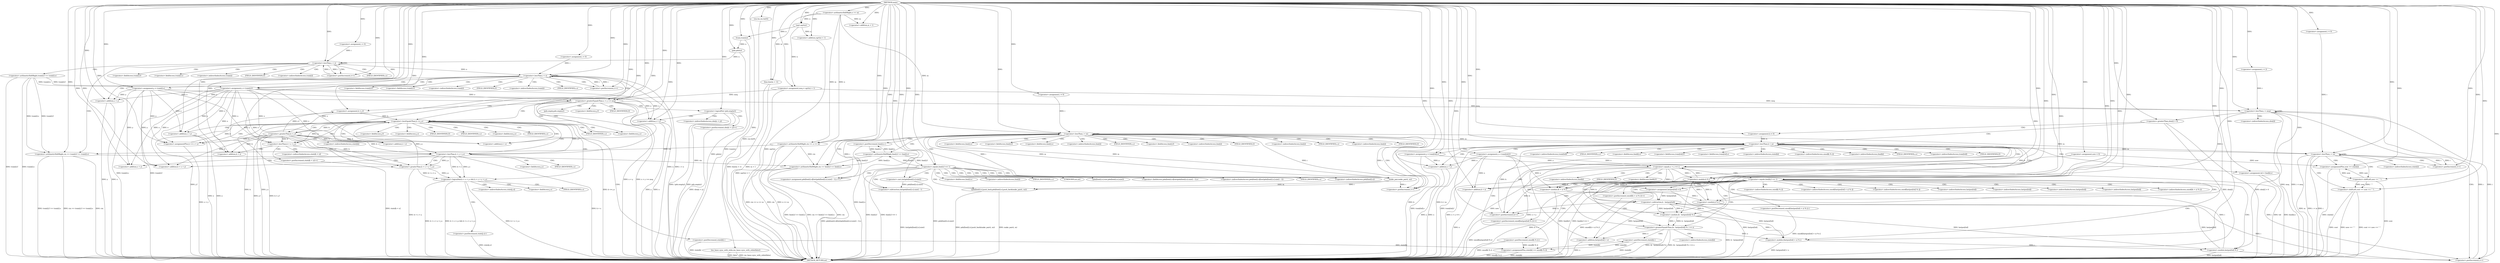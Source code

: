 digraph "main" {  
"1000113" [label = "(METHOD,main)" ]
"1000500" [label = "(METHOD_RETURN,int)" ]
"1000115" [label = "(ios_base::sync_with_stdio,ios_base::sync_with_stdio(false))" ]
"1000117" [label = "(cin.tie,cin.tie(0))" ]
"1000121" [label = "(<operator>.arithmeticShiftRight,cin >> n >> m)" ]
"1000127" [label = "(<operator>.assignment,msq = sqrt(n) + 1)" ]
"1000133" [label = "(train,train(n))" ]
"1000135" [label = "(pdo,pdo(n))" ]
"1000161" [label = "(line,line(m + 1))" ]
"1000476" [label = "(<operator>.assignment,now = 0)" ]
"1000139" [label = "(<operator>.assignment,i = 0)" ]
"1000142" [label = "(<operator>.lessThan,i < n)" ]
"1000145" [label = "(<operator>.postIncrement,i++)" ]
"1000167" [label = "(<operator>.assignment,i = 0)" ]
"1000170" [label = "(<operator>.lessThan,i < m)" ]
"1000173" [label = "(<operator>.postIncrement,i++)" ]
"1000231" [label = "(<operator>.assignment,i = 0)" ]
"1000234" [label = "(<operator>.lessThan,i < n)" ]
"1000237" [label = "(<operator>.postIncrement,i++)" ]
"1000345" [label = "(<operator>.assignment,i = 2)" ]
"1000348" [label = "(<operator>.lessThan,i < msq)" ]
"1000351" [label = "(<operator>.postIncrement,i++)" ]
"1000481" [label = "(<operator>.assignment,i = 0)" ]
"1000484" [label = "(<operator>.lessThan,i < m)" ]
"1000487" [label = "(<operator>.postIncrement,i++)" ]
"1000123" [label = "(<operator>.arithmeticShiftRight,n >> m)" ]
"1000129" [label = "(<operator>.addition,sqrt(n) + 1)" ]
"1000148" [label = "(<operator>.arithmeticShiftRight,cin >> train[i].f >> train[i].s)" ]
"1000162" [label = "(<operator>.addition,m + 1)" ]
"1000176" [label = "(<operator>.arithmeticShiftRight,cin >> line[i].f >> line[i].s)" ]
"1000189" [label = "(<operator>.postDecrement,line[i].s--)" ]
"1000241" [label = "(<operator>.assignment,x = train[i].f)" ]
"1000249" [label = "(<operator>.assignment,y = train[i].s)" ]
"1000490" [label = "(<operator>.assignmentPlus,now += state[i])" ]
"1000495" [label = "(<operator>.shiftLeft,cout << now << \" \")" ]
"1000130" [label = "(sqrt,sqrt(n))" ]
"1000196" [label = "(<operator>.equals,line[i].f == 1)" ]
"1000257" [label = "(<operator>.greaterEqualsThan,x + y >= msq)" ]
"1000355" [label = "(<operator>.greaterThan,slen[i] > 0)" ]
"1000150" [label = "(<operator>.arithmeticShiftRight,train[i].f >> train[i].s)" ]
"1000178" [label = "(<operator>.arithmeticShiftRight,line[i].f >> line[i].s)" ]
"1000204" [label = "(pdo[line[i].s].push_back,pdo[line[i].s].push_back(make_pair(i, m)))" ]
"1000497" [label = "(<operator>.shiftLeft,now << \" \")" ]
"1000210" [label = "(<operator>.assignment,pdo[line[i].s][(int)pdo[line[i].s].size() - 1].s = i)" ]
"1000258" [label = "(<operator>.addition,x + y)" ]
"1000333" [label = "(<operator>.logicalNot,!pdo.empty())" ]
"1000364" [label = "(<operator>.assignment,k = 0)" ]
"1000367" [label = "(<operator>.lessThan,k < m)" ]
"1000370" [label = "(<operator>.postIncrement,k++)" ]
"1000205" [label = "(make_pair,make_pair(i, m))" ]
"1000267" [label = "(<operator>.assignment,k = j.f)" ]
"1000272" [label = "(<operator>.lessEqualsThan,k <= j.s)" ]
"1000277" [label = "(<operator>.assignmentPlus,k += x + y)" ]
"1000336" [label = "(<operator>.postIncrement,slen[x + y]++)" ]
"1000374" [label = "(<operator>.assignment,tid = line[k].s)" ]
"1000382" [label = "(<operator>.assignment,x = train[tid].f)" ]
"1000390" [label = "(<operator>.assignment,y = train[tid].s)" ]
"1000397" [label = "(<operator>.assignmentPlus,state[k] += smod[k % i])" ]
"1000407" [label = "(<operator>.equals,x + y == i)" ]
"1000279" [label = "(<operator>.addition,x + y)" ]
"1000284" [label = "(<operator>.greaterThan,k > j.f)" ]
"1000289" [label = "(<operator>.postDecrement,state[k]--)" ]
"1000294" [label = "(<operator>.lessThan,k + x < j.s)" ]
"1000301" [label = "(<operator>.postIncrement,state[k + x]++)" ]
"1000308" [label = "(<operator>.logicalAnd,k + x < j.s && k + x + y > j.s)" ]
"1000325" [label = "(<operator>.postDecrement,state[j.s]--)" ]
"1000220" [label = "(<operator>.subtraction,(int)pdo[line[i].s].size() - 1)" ]
"1000339" [label = "(<operator>.addition,x + y)" ]
"1000403" [label = "(<operator>.modulo,k % i)" ]
"1000408" [label = "(<operator>.addition,x + y)" ]
"1000414" [label = "(<operator>.equals,line[k].f == 1)" ]
"1000221" [label = "(<operator>.cast,(int)pdo[line[i].s].size())" ]
"1000295" [label = "(<operator>.addition,k + x)" ]
"1000309" [label = "(<operator>.lessThan,k + x < j.s)" ]
"1000316" [label = "(<operator>.greaterThan,k + x + y > j.s)" ]
"1000422" [label = "(<operator>.assignment,lastpos[tid] = k)" ]
"1000427" [label = "(<operator>.postIncrement,smod[(k + x) % i]++)" ]
"1000435" [label = "(<operator>.postDecrement,smod[k % i]--)" ]
"1000304" [label = "(<operator>.addition,k + x)" ]
"1000310" [label = "(<operator>.addition,k + x)" ]
"1000317" [label = "(<operator>.addition,k + x + y)" ]
"1000457" [label = "(<operator>.postDecrement,smod[(lastpos[tid] + x) % i]--)" ]
"1000467" [label = "(<operator>.postIncrement,smod[lastpos[tid] % i]++)" ]
"1000319" [label = "(<operator>.addition,x + y)" ]
"1000444" [label = "(<operator>.greaterEqualsThan,(k - lastpos[tid]) % i >= x)" ]
"1000453" [label = "(<operator>.postDecrement,state[k]--)" ]
"1000430" [label = "(<operator>.modulo,(k + x) % i)" ]
"1000438" [label = "(<operator>.modulo,k % i)" ]
"1000431" [label = "(<operator>.addition,k + x)" ]
"1000445" [label = "(<operator>.modulo,(k - lastpos[tid]) % i)" ]
"1000460" [label = "(<operator>.modulo,(lastpos[tid] + x) % i)" ]
"1000470" [label = "(<operator>.modulo,lastpos[tid] % i)" ]
"1000446" [label = "(<operator>.subtraction,k - lastpos[tid])" ]
"1000461" [label = "(<operator>.addition,lastpos[tid] + x)" ]
"1000190" [label = "(<operator>.fieldAccess,line[i].s)" ]
"1000243" [label = "(<operator>.fieldAccess,train[i].f)" ]
"1000251" [label = "(<operator>.fieldAccess,train[i].s)" ]
"1000492" [label = "(<operator>.indirectIndexAccess,state[i])" ]
"1000151" [label = "(<operator>.fieldAccess,train[i].f)" ]
"1000156" [label = "(<operator>.fieldAccess,train[i].s)" ]
"1000179" [label = "(<operator>.fieldAccess,line[i].f)" ]
"1000184" [label = "(<operator>.fieldAccess,line[i].s)" ]
"1000191" [label = "(<operator>.indirectIndexAccess,line[i])" ]
"1000194" [label = "(FIELD_IDENTIFIER,s,s)" ]
"1000197" [label = "(<operator>.fieldAccess,line[i].f)" ]
"1000244" [label = "(<operator>.indirectIndexAccess,train[i])" ]
"1000247" [label = "(FIELD_IDENTIFIER,f,f)" ]
"1000252" [label = "(<operator>.indirectIndexAccess,train[i])" ]
"1000255" [label = "(FIELD_IDENTIFIER,s,s)" ]
"1000356" [label = "(<operator>.indirectIndexAccess,slen[i])" ]
"1000152" [label = "(<operator>.indirectIndexAccess,train[i])" ]
"1000155" [label = "(FIELD_IDENTIFIER,f,f)" ]
"1000157" [label = "(<operator>.indirectIndexAccess,train[i])" ]
"1000160" [label = "(FIELD_IDENTIFIER,s,s)" ]
"1000180" [label = "(<operator>.indirectIndexAccess,line[i])" ]
"1000183" [label = "(FIELD_IDENTIFIER,f,f)" ]
"1000185" [label = "(<operator>.indirectIndexAccess,line[i])" ]
"1000188" [label = "(FIELD_IDENTIFIER,s,s)" ]
"1000198" [label = "(<operator>.indirectIndexAccess,line[i])" ]
"1000201" [label = "(FIELD_IDENTIFIER,f,f)" ]
"1000211" [label = "(<operator>.fieldAccess,pdo[line[i].s][(int)pdo[line[i].s].size() - 1].s)" ]
"1000334" [label = "(pdo.empty,pdo.empty())" ]
"1000212" [label = "(<operator>.indirectIndexAccess,pdo[line[i].s][(int)pdo[line[i].s].size() - 1])" ]
"1000225" [label = "(FIELD_IDENTIFIER,s,s)" ]
"1000269" [label = "(<operator>.fieldAccess,j.f)" ]
"1000274" [label = "(<operator>.fieldAccess,j.s)" ]
"1000337" [label = "(<operator>.indirectIndexAccess,slen[x + y])" ]
"1000376" [label = "(<operator>.fieldAccess,line[k].s)" ]
"1000384" [label = "(<operator>.fieldAccess,train[tid].f)" ]
"1000392" [label = "(<operator>.fieldAccess,train[tid].s)" ]
"1000398" [label = "(<operator>.indirectIndexAccess,state[k])" ]
"1000401" [label = "(<operator>.indirectIndexAccess,smod[k % i])" ]
"1000213" [label = "(<operator>.indirectIndexAccess,pdo[line[i].s])" ]
"1000271" [label = "(FIELD_IDENTIFIER,f,f)" ]
"1000276" [label = "(FIELD_IDENTIFIER,s,s)" ]
"1000377" [label = "(<operator>.indirectIndexAccess,line[k])" ]
"1000380" [label = "(FIELD_IDENTIFIER,s,s)" ]
"1000385" [label = "(<operator>.indirectIndexAccess,train[tid])" ]
"1000388" [label = "(FIELD_IDENTIFIER,f,f)" ]
"1000393" [label = "(<operator>.indirectIndexAccess,train[tid])" ]
"1000396" [label = "(FIELD_IDENTIFIER,s,s)" ]
"1000215" [label = "(<operator>.fieldAccess,line[i].s)" ]
"1000286" [label = "(<operator>.fieldAccess,j.f)" ]
"1000290" [label = "(<operator>.indirectIndexAccess,state[k])" ]
"1000298" [label = "(<operator>.fieldAccess,j.s)" ]
"1000302" [label = "(<operator>.indirectIndexAccess,state[k + x])" ]
"1000326" [label = "(<operator>.indirectIndexAccess,state[j.s])" ]
"1000216" [label = "(<operator>.indirectIndexAccess,line[i])" ]
"1000219" [label = "(FIELD_IDENTIFIER,s,s)" ]
"1000222" [label = "(UNKNOWN,int,int)" ]
"1000223" [label = "(pdo[line[i].s].size,pdo[line[i].s].size())" ]
"1000288" [label = "(FIELD_IDENTIFIER,f,f)" ]
"1000300" [label = "(FIELD_IDENTIFIER,s,s)" ]
"1000313" [label = "(<operator>.fieldAccess,j.s)" ]
"1000322" [label = "(<operator>.fieldAccess,j.s)" ]
"1000328" [label = "(<operator>.fieldAccess,j.s)" ]
"1000415" [label = "(<operator>.fieldAccess,line[k].f)" ]
"1000315" [label = "(FIELD_IDENTIFIER,s,s)" ]
"1000324" [label = "(FIELD_IDENTIFIER,s,s)" ]
"1000330" [label = "(FIELD_IDENTIFIER,s,s)" ]
"1000416" [label = "(<operator>.indirectIndexAccess,line[k])" ]
"1000419" [label = "(FIELD_IDENTIFIER,f,f)" ]
"1000423" [label = "(<operator>.indirectIndexAccess,lastpos[tid])" ]
"1000428" [label = "(<operator>.indirectIndexAccess,smod[(k + x) % i])" ]
"1000436" [label = "(<operator>.indirectIndexAccess,smod[k % i])" ]
"1000458" [label = "(<operator>.indirectIndexAccess,smod[(lastpos[tid] + x) % i])" ]
"1000468" [label = "(<operator>.indirectIndexAccess,smod[lastpos[tid] % i])" ]
"1000454" [label = "(<operator>.indirectIndexAccess,state[k])" ]
"1000471" [label = "(<operator>.indirectIndexAccess,lastpos[tid])" ]
"1000448" [label = "(<operator>.indirectIndexAccess,lastpos[tid])" ]
"1000462" [label = "(<operator>.indirectIndexAccess,lastpos[tid])" ]
  "1000115" -> "1000500"  [ label = "DDG: ios_base::sync_with_stdio(false)"] 
  "1000117" -> "1000500"  [ label = "DDG: cin.tie(0)"] 
  "1000121" -> "1000500"  [ label = "DDG: cin"] 
  "1000121" -> "1000500"  [ label = "DDG: n >> m"] 
  "1000121" -> "1000500"  [ label = "DDG: cin >> n >> m"] 
  "1000129" -> "1000500"  [ label = "DDG: sqrt(n)"] 
  "1000127" -> "1000500"  [ label = "DDG: sqrt(n) + 1"] 
  "1000133" -> "1000500"  [ label = "DDG: train(n)"] 
  "1000135" -> "1000500"  [ label = "DDG: pdo(n)"] 
  "1000161" -> "1000500"  [ label = "DDG: m + 1"] 
  "1000161" -> "1000500"  [ label = "DDG: line(m + 1)"] 
  "1000234" -> "1000500"  [ label = "DDG: n"] 
  "1000234" -> "1000500"  [ label = "DDG: i < n"] 
  "1000348" -> "1000500"  [ label = "DDG: msq"] 
  "1000348" -> "1000500"  [ label = "DDG: i < msq"] 
  "1000476" -> "1000500"  [ label = "DDG: now"] 
  "1000484" -> "1000500"  [ label = "DDG: i"] 
  "1000484" -> "1000500"  [ label = "DDG: m"] 
  "1000484" -> "1000500"  [ label = "DDG: i < m"] 
  "1000490" -> "1000500"  [ label = "DDG: state[i]"] 
  "1000497" -> "1000500"  [ label = "DDG: now"] 
  "1000495" -> "1000500"  [ label = "DDG: now << \" \""] 
  "1000495" -> "1000500"  [ label = "DDG: cout << now << \" \""] 
  "1000355" -> "1000500"  [ label = "DDG: slen[i]"] 
  "1000355" -> "1000500"  [ label = "DDG: slen[i] > 0"] 
  "1000367" -> "1000500"  [ label = "DDG: k"] 
  "1000367" -> "1000500"  [ label = "DDG: k < m"] 
  "1000374" -> "1000500"  [ label = "DDG: tid"] 
  "1000374" -> "1000500"  [ label = "DDG: line[k].s"] 
  "1000382" -> "1000500"  [ label = "DDG: train[tid].f"] 
  "1000390" -> "1000500"  [ label = "DDG: train[tid].s"] 
  "1000397" -> "1000500"  [ label = "DDG: state[k]"] 
  "1000397" -> "1000500"  [ label = "DDG: smod[k % i]"] 
  "1000408" -> "1000500"  [ label = "DDG: x"] 
  "1000408" -> "1000500"  [ label = "DDG: y"] 
  "1000407" -> "1000500"  [ label = "DDG: x + y"] 
  "1000407" -> "1000500"  [ label = "DDG: x + y == i"] 
  "1000414" -> "1000500"  [ label = "DDG: line[k].f"] 
  "1000414" -> "1000500"  [ label = "DDG: line[k].f == 1"] 
  "1000445" -> "1000500"  [ label = "DDG: k - lastpos[tid]"] 
  "1000444" -> "1000500"  [ label = "DDG: (k - lastpos[tid]) % i"] 
  "1000444" -> "1000500"  [ label = "DDG: (k - lastpos[tid]) % i >= x"] 
  "1000453" -> "1000500"  [ label = "DDG: state[k]"] 
  "1000461" -> "1000500"  [ label = "DDG: x"] 
  "1000460" -> "1000500"  [ label = "DDG: lastpos[tid] + x"] 
  "1000457" -> "1000500"  [ label = "DDG: smod[(lastpos[tid] + x) % i]"] 
  "1000470" -> "1000500"  [ label = "DDG: lastpos[tid]"] 
  "1000467" -> "1000500"  [ label = "DDG: smod[lastpos[tid] % i]"] 
  "1000422" -> "1000500"  [ label = "DDG: lastpos[tid]"] 
  "1000431" -> "1000500"  [ label = "DDG: x"] 
  "1000430" -> "1000500"  [ label = "DDG: k + x"] 
  "1000427" -> "1000500"  [ label = "DDG: smod[(k + x) % i]"] 
  "1000435" -> "1000500"  [ label = "DDG: smod[k % i]"] 
  "1000241" -> "1000500"  [ label = "DDG: train[i].f"] 
  "1000249" -> "1000500"  [ label = "DDG: train[i].s"] 
  "1000258" -> "1000500"  [ label = "DDG: x"] 
  "1000258" -> "1000500"  [ label = "DDG: y"] 
  "1000257" -> "1000500"  [ label = "DDG: x + y"] 
  "1000257" -> "1000500"  [ label = "DDG: x + y >= msq"] 
  "1000333" -> "1000500"  [ label = "DDG: pdo.empty()"] 
  "1000333" -> "1000500"  [ label = "DDG: !pdo.empty()"] 
  "1000339" -> "1000500"  [ label = "DDG: x"] 
  "1000339" -> "1000500"  [ label = "DDG: y"] 
  "1000336" -> "1000500"  [ label = "DDG: slen[x + y]"] 
  "1000267" -> "1000500"  [ label = "DDG: j.f"] 
  "1000272" -> "1000500"  [ label = "DDG: k"] 
  "1000272" -> "1000500"  [ label = "DDG: j.s"] 
  "1000272" -> "1000500"  [ label = "DDG: k <= j.s"] 
  "1000284" -> "1000500"  [ label = "DDG: j.f"] 
  "1000284" -> "1000500"  [ label = "DDG: k > j.f"] 
  "1000289" -> "1000500"  [ label = "DDG: state[k]"] 
  "1000301" -> "1000500"  [ label = "DDG: state[k + x]"] 
  "1000309" -> "1000500"  [ label = "DDG: k + x"] 
  "1000308" -> "1000500"  [ label = "DDG: k + x < j.s"] 
  "1000316" -> "1000500"  [ label = "DDG: k + x + y"] 
  "1000308" -> "1000500"  [ label = "DDG: k + x + y > j.s"] 
  "1000308" -> "1000500"  [ label = "DDG: k + x < j.s && k + x + y > j.s"] 
  "1000325" -> "1000500"  [ label = "DDG: state[j.s]"] 
  "1000279" -> "1000500"  [ label = "DDG: x"] 
  "1000279" -> "1000500"  [ label = "DDG: y"] 
  "1000277" -> "1000500"  [ label = "DDG: x + y"] 
  "1000176" -> "1000500"  [ label = "DDG: cin"] 
  "1000176" -> "1000500"  [ label = "DDG: line[i].f >> line[i].s"] 
  "1000176" -> "1000500"  [ label = "DDG: cin >> line[i].f >> line[i].s"] 
  "1000189" -> "1000500"  [ label = "DDG: line[i].s"] 
  "1000196" -> "1000500"  [ label = "DDG: line[i].f"] 
  "1000196" -> "1000500"  [ label = "DDG: line[i].f == 1"] 
  "1000221" -> "1000500"  [ label = "DDG: pdo[line[i].s].size()"] 
  "1000220" -> "1000500"  [ label = "DDG: (int)pdo[line[i].s].size()"] 
  "1000210" -> "1000500"  [ label = "DDG: pdo[line[i].s][(int)pdo[line[i].s].size() - 1].s"] 
  "1000204" -> "1000500"  [ label = "DDG: make_pair(i, m)"] 
  "1000204" -> "1000500"  [ label = "DDG: pdo[line[i].s].push_back(make_pair(i, m))"] 
  "1000148" -> "1000500"  [ label = "DDG: cin"] 
  "1000150" -> "1000500"  [ label = "DDG: train[i].f"] 
  "1000150" -> "1000500"  [ label = "DDG: train[i].s"] 
  "1000148" -> "1000500"  [ label = "DDG: train[i].f >> train[i].s"] 
  "1000148" -> "1000500"  [ label = "DDG: cin >> train[i].f >> train[i].s"] 
  "1000115" -> "1000500"  [ label = "DDG: false"] 
  "1000495" -> "1000500"  [ label = "DDG: cout"] 
  "1000113" -> "1000127"  [ label = "DDG: "] 
  "1000130" -> "1000127"  [ label = "DDG: n"] 
  "1000113" -> "1000476"  [ label = "DDG: "] 
  "1000113" -> "1000115"  [ label = "DDG: "] 
  "1000113" -> "1000117"  [ label = "DDG: "] 
  "1000113" -> "1000121"  [ label = "DDG: "] 
  "1000123" -> "1000121"  [ label = "DDG: n"] 
  "1000123" -> "1000121"  [ label = "DDG: m"] 
  "1000130" -> "1000133"  [ label = "DDG: n"] 
  "1000113" -> "1000133"  [ label = "DDG: "] 
  "1000133" -> "1000135"  [ label = "DDG: n"] 
  "1000113" -> "1000135"  [ label = "DDG: "] 
  "1000113" -> "1000139"  [ label = "DDG: "] 
  "1000123" -> "1000161"  [ label = "DDG: m"] 
  "1000113" -> "1000161"  [ label = "DDG: "] 
  "1000113" -> "1000167"  [ label = "DDG: "] 
  "1000113" -> "1000231"  [ label = "DDG: "] 
  "1000113" -> "1000345"  [ label = "DDG: "] 
  "1000113" -> "1000481"  [ label = "DDG: "] 
  "1000113" -> "1000123"  [ label = "DDG: "] 
  "1000130" -> "1000129"  [ label = "DDG: n"] 
  "1000113" -> "1000129"  [ label = "DDG: "] 
  "1000139" -> "1000142"  [ label = "DDG: i"] 
  "1000145" -> "1000142"  [ label = "DDG: i"] 
  "1000113" -> "1000142"  [ label = "DDG: "] 
  "1000135" -> "1000142"  [ label = "DDG: n"] 
  "1000142" -> "1000145"  [ label = "DDG: i"] 
  "1000113" -> "1000145"  [ label = "DDG: "] 
  "1000123" -> "1000162"  [ label = "DDG: m"] 
  "1000113" -> "1000162"  [ label = "DDG: "] 
  "1000167" -> "1000170"  [ label = "DDG: i"] 
  "1000173" -> "1000170"  [ label = "DDG: i"] 
  "1000113" -> "1000170"  [ label = "DDG: "] 
  "1000205" -> "1000170"  [ label = "DDG: m"] 
  "1000123" -> "1000170"  [ label = "DDG: m"] 
  "1000205" -> "1000173"  [ label = "DDG: i"] 
  "1000113" -> "1000173"  [ label = "DDG: "] 
  "1000170" -> "1000173"  [ label = "DDG: i"] 
  "1000231" -> "1000234"  [ label = "DDG: i"] 
  "1000237" -> "1000234"  [ label = "DDG: i"] 
  "1000113" -> "1000234"  [ label = "DDG: "] 
  "1000142" -> "1000234"  [ label = "DDG: n"] 
  "1000234" -> "1000237"  [ label = "DDG: i"] 
  "1000113" -> "1000237"  [ label = "DDG: "] 
  "1000150" -> "1000241"  [ label = "DDG: train[i].f"] 
  "1000150" -> "1000249"  [ label = "DDG: train[i].s"] 
  "1000345" -> "1000348"  [ label = "DDG: i"] 
  "1000351" -> "1000348"  [ label = "DDG: i"] 
  "1000113" -> "1000348"  [ label = "DDG: "] 
  "1000127" -> "1000348"  [ label = "DDG: msq"] 
  "1000257" -> "1000348"  [ label = "DDG: msq"] 
  "1000348" -> "1000351"  [ label = "DDG: i"] 
  "1000407" -> "1000351"  [ label = "DDG: i"] 
  "1000470" -> "1000351"  [ label = "DDG: i"] 
  "1000438" -> "1000351"  [ label = "DDG: i"] 
  "1000113" -> "1000351"  [ label = "DDG: "] 
  "1000481" -> "1000484"  [ label = "DDG: i"] 
  "1000487" -> "1000484"  [ label = "DDG: i"] 
  "1000113" -> "1000484"  [ label = "DDG: "] 
  "1000170" -> "1000484"  [ label = "DDG: m"] 
  "1000367" -> "1000484"  [ label = "DDG: m"] 
  "1000484" -> "1000487"  [ label = "DDG: i"] 
  "1000113" -> "1000487"  [ label = "DDG: "] 
  "1000123" -> "1000130"  [ label = "DDG: n"] 
  "1000113" -> "1000130"  [ label = "DDG: "] 
  "1000121" -> "1000148"  [ label = "DDG: cin"] 
  "1000113" -> "1000148"  [ label = "DDG: "] 
  "1000150" -> "1000148"  [ label = "DDG: train[i].s"] 
  "1000150" -> "1000148"  [ label = "DDG: train[i].f"] 
  "1000121" -> "1000176"  [ label = "DDG: cin"] 
  "1000148" -> "1000176"  [ label = "DDG: cin"] 
  "1000113" -> "1000176"  [ label = "DDG: "] 
  "1000178" -> "1000176"  [ label = "DDG: line[i].f"] 
  "1000178" -> "1000176"  [ label = "DDG: line[i].s"] 
  "1000178" -> "1000189"  [ label = "DDG: line[i].s"] 
  "1000113" -> "1000241"  [ label = "DDG: "] 
  "1000113" -> "1000249"  [ label = "DDG: "] 
  "1000476" -> "1000490"  [ label = "DDG: now"] 
  "1000497" -> "1000490"  [ label = "DDG: now"] 
  "1000113" -> "1000490"  [ label = "DDG: "] 
  "1000113" -> "1000495"  [ label = "DDG: "] 
  "1000497" -> "1000495"  [ label = "DDG: now"] 
  "1000497" -> "1000495"  [ label = "DDG: \" \""] 
  "1000196" -> "1000178"  [ label = "DDG: line[i].f"] 
  "1000189" -> "1000178"  [ label = "DDG: line[i].s"] 
  "1000178" -> "1000196"  [ label = "DDG: line[i].f"] 
  "1000113" -> "1000196"  [ label = "DDG: "] 
  "1000249" -> "1000257"  [ label = "DDG: y"] 
  "1000113" -> "1000257"  [ label = "DDG: "] 
  "1000241" -> "1000257"  [ label = "DDG: x"] 
  "1000127" -> "1000257"  [ label = "DDG: msq"] 
  "1000113" -> "1000355"  [ label = "DDG: "] 
  "1000490" -> "1000497"  [ label = "DDG: now"] 
  "1000113" -> "1000497"  [ label = "DDG: "] 
  "1000205" -> "1000204"  [ label = "DDG: m"] 
  "1000205" -> "1000204"  [ label = "DDG: i"] 
  "1000170" -> "1000210"  [ label = "DDG: i"] 
  "1000113" -> "1000210"  [ label = "DDG: "] 
  "1000241" -> "1000258"  [ label = "DDG: x"] 
  "1000113" -> "1000258"  [ label = "DDG: "] 
  "1000249" -> "1000258"  [ label = "DDG: y"] 
  "1000113" -> "1000364"  [ label = "DDG: "] 
  "1000170" -> "1000205"  [ label = "DDG: i"] 
  "1000113" -> "1000205"  [ label = "DDG: "] 
  "1000170" -> "1000205"  [ label = "DDG: m"] 
  "1000284" -> "1000267"  [ label = "DDG: j.f"] 
  "1000113" -> "1000277"  [ label = "DDG: "] 
  "1000249" -> "1000277"  [ label = "DDG: y"] 
  "1000241" -> "1000277"  [ label = "DDG: x"] 
  "1000113" -> "1000333"  [ label = "DDG: "] 
  "1000364" -> "1000367"  [ label = "DDG: k"] 
  "1000370" -> "1000367"  [ label = "DDG: k"] 
  "1000113" -> "1000367"  [ label = "DDG: "] 
  "1000170" -> "1000367"  [ label = "DDG: m"] 
  "1000403" -> "1000370"  [ label = "DDG: k"] 
  "1000446" -> "1000370"  [ label = "DDG: k"] 
  "1000438" -> "1000370"  [ label = "DDG: k"] 
  "1000113" -> "1000370"  [ label = "DDG: "] 
  "1000435" -> "1000397"  [ label = "DDG: smod[k % i]"] 
  "1000113" -> "1000267"  [ label = "DDG: "] 
  "1000267" -> "1000272"  [ label = "DDG: k"] 
  "1000277" -> "1000272"  [ label = "DDG: k"] 
  "1000113" -> "1000272"  [ label = "DDG: "] 
  "1000309" -> "1000272"  [ label = "DDG: j.s"] 
  "1000316" -> "1000272"  [ label = "DDG: j.s"] 
  "1000284" -> "1000277"  [ label = "DDG: k"] 
  "1000113" -> "1000374"  [ label = "DDG: "] 
  "1000113" -> "1000382"  [ label = "DDG: "] 
  "1000113" -> "1000390"  [ label = "DDG: "] 
  "1000453" -> "1000397"  [ label = "DDG: state[k]"] 
  "1000289" -> "1000397"  [ label = "DDG: state[k]"] 
  "1000113" -> "1000279"  [ label = "DDG: "] 
  "1000241" -> "1000279"  [ label = "DDG: x"] 
  "1000249" -> "1000279"  [ label = "DDG: y"] 
  "1000390" -> "1000407"  [ label = "DDG: y"] 
  "1000113" -> "1000407"  [ label = "DDG: "] 
  "1000382" -> "1000407"  [ label = "DDG: x"] 
  "1000403" -> "1000407"  [ label = "DDG: i"] 
  "1000221" -> "1000220"  [ label = "DDG: pdo[line[i].s].size()"] 
  "1000113" -> "1000220"  [ label = "DDG: "] 
  "1000272" -> "1000284"  [ label = "DDG: k"] 
  "1000113" -> "1000284"  [ label = "DDG: "] 
  "1000113" -> "1000294"  [ label = "DDG: "] 
  "1000241" -> "1000294"  [ label = "DDG: x"] 
  "1000284" -> "1000294"  [ label = "DDG: k"] 
  "1000272" -> "1000294"  [ label = "DDG: j.s"] 
  "1000309" -> "1000308"  [ label = "DDG: k + x"] 
  "1000309" -> "1000308"  [ label = "DDG: j.s"] 
  "1000316" -> "1000308"  [ label = "DDG: k + x + y"] 
  "1000316" -> "1000308"  [ label = "DDG: j.s"] 
  "1000113" -> "1000339"  [ label = "DDG: "] 
  "1000241" -> "1000339"  [ label = "DDG: x"] 
  "1000249" -> "1000339"  [ label = "DDG: y"] 
  "1000367" -> "1000403"  [ label = "DDG: k"] 
  "1000113" -> "1000403"  [ label = "DDG: "] 
  "1000348" -> "1000403"  [ label = "DDG: i"] 
  "1000407" -> "1000403"  [ label = "DDG: i"] 
  "1000470" -> "1000403"  [ label = "DDG: i"] 
  "1000438" -> "1000403"  [ label = "DDG: i"] 
  "1000382" -> "1000408"  [ label = "DDG: x"] 
  "1000113" -> "1000408"  [ label = "DDG: "] 
  "1000390" -> "1000408"  [ label = "DDG: y"] 
  "1000113" -> "1000221"  [ label = "DDG: "] 
  "1000284" -> "1000295"  [ label = "DDG: k"] 
  "1000113" -> "1000295"  [ label = "DDG: "] 
  "1000241" -> "1000295"  [ label = "DDG: x"] 
  "1000113" -> "1000309"  [ label = "DDG: "] 
  "1000241" -> "1000309"  [ label = "DDG: x"] 
  "1000284" -> "1000309"  [ label = "DDG: k"] 
  "1000294" -> "1000309"  [ label = "DDG: j.s"] 
  "1000113" -> "1000316"  [ label = "DDG: "] 
  "1000284" -> "1000316"  [ label = "DDG: k"] 
  "1000241" -> "1000316"  [ label = "DDG: x"] 
  "1000249" -> "1000316"  [ label = "DDG: y"] 
  "1000309" -> "1000316"  [ label = "DDG: j.s"] 
  "1000113" -> "1000414"  [ label = "DDG: "] 
  "1000403" -> "1000422"  [ label = "DDG: k"] 
  "1000113" -> "1000422"  [ label = "DDG: "] 
  "1000113" -> "1000304"  [ label = "DDG: "] 
  "1000284" -> "1000304"  [ label = "DDG: k"] 
  "1000241" -> "1000304"  [ label = "DDG: x"] 
  "1000113" -> "1000310"  [ label = "DDG: "] 
  "1000284" -> "1000310"  [ label = "DDG: k"] 
  "1000241" -> "1000310"  [ label = "DDG: x"] 
  "1000113" -> "1000317"  [ label = "DDG: "] 
  "1000284" -> "1000317"  [ label = "DDG: k"] 
  "1000241" -> "1000317"  [ label = "DDG: x"] 
  "1000249" -> "1000317"  [ label = "DDG: y"] 
  "1000113" -> "1000319"  [ label = "DDG: "] 
  "1000241" -> "1000319"  [ label = "DDG: x"] 
  "1000249" -> "1000319"  [ label = "DDG: y"] 
  "1000113" -> "1000430"  [ label = "DDG: "] 
  "1000403" -> "1000430"  [ label = "DDG: k"] 
  "1000382" -> "1000430"  [ label = "DDG: x"] 
  "1000407" -> "1000430"  [ label = "DDG: i"] 
  "1000113" -> "1000438"  [ label = "DDG: "] 
  "1000403" -> "1000438"  [ label = "DDG: k"] 
  "1000430" -> "1000438"  [ label = "DDG: i"] 
  "1000445" -> "1000444"  [ label = "DDG: i"] 
  "1000445" -> "1000444"  [ label = "DDG: k - lastpos[tid]"] 
  "1000113" -> "1000444"  [ label = "DDG: "] 
  "1000382" -> "1000444"  [ label = "DDG: x"] 
  "1000397" -> "1000453"  [ label = "DDG: state[k]"] 
  "1000113" -> "1000431"  [ label = "DDG: "] 
  "1000403" -> "1000431"  [ label = "DDG: k"] 
  "1000382" -> "1000431"  [ label = "DDG: x"] 
  "1000446" -> "1000445"  [ label = "DDG: k"] 
  "1000446" -> "1000445"  [ label = "DDG: lastpos[tid]"] 
  "1000407" -> "1000445"  [ label = "DDG: i"] 
  "1000113" -> "1000445"  [ label = "DDG: "] 
  "1000446" -> "1000460"  [ label = "DDG: lastpos[tid]"] 
  "1000444" -> "1000460"  [ label = "DDG: x"] 
  "1000113" -> "1000460"  [ label = "DDG: "] 
  "1000445" -> "1000460"  [ label = "DDG: i"] 
  "1000446" -> "1000470"  [ label = "DDG: lastpos[tid]"] 
  "1000460" -> "1000470"  [ label = "DDG: i"] 
  "1000113" -> "1000470"  [ label = "DDG: "] 
  "1000403" -> "1000446"  [ label = "DDG: k"] 
  "1000113" -> "1000446"  [ label = "DDG: "] 
  "1000470" -> "1000446"  [ label = "DDG: lastpos[tid]"] 
  "1000422" -> "1000446"  [ label = "DDG: lastpos[tid]"] 
  "1000446" -> "1000461"  [ label = "DDG: lastpos[tid]"] 
  "1000444" -> "1000461"  [ label = "DDG: x"] 
  "1000113" -> "1000461"  [ label = "DDG: "] 
  "1000142" -> "1000142"  [ label = "CDG: "] 
  "1000142" -> "1000156"  [ label = "CDG: "] 
  "1000142" -> "1000148"  [ label = "CDG: "] 
  "1000142" -> "1000160"  [ label = "CDG: "] 
  "1000142" -> "1000152"  [ label = "CDG: "] 
  "1000142" -> "1000150"  [ label = "CDG: "] 
  "1000142" -> "1000157"  [ label = "CDG: "] 
  "1000142" -> "1000151"  [ label = "CDG: "] 
  "1000142" -> "1000145"  [ label = "CDG: "] 
  "1000142" -> "1000155"  [ label = "CDG: "] 
  "1000170" -> "1000180"  [ label = "CDG: "] 
  "1000170" -> "1000188"  [ label = "CDG: "] 
  "1000170" -> "1000190"  [ label = "CDG: "] 
  "1000170" -> "1000201"  [ label = "CDG: "] 
  "1000170" -> "1000194"  [ label = "CDG: "] 
  "1000170" -> "1000176"  [ label = "CDG: "] 
  "1000170" -> "1000189"  [ label = "CDG: "] 
  "1000170" -> "1000173"  [ label = "CDG: "] 
  "1000170" -> "1000184"  [ label = "CDG: "] 
  "1000170" -> "1000191"  [ label = "CDG: "] 
  "1000170" -> "1000197"  [ label = "CDG: "] 
  "1000170" -> "1000183"  [ label = "CDG: "] 
  "1000170" -> "1000179"  [ label = "CDG: "] 
  "1000170" -> "1000198"  [ label = "CDG: "] 
  "1000170" -> "1000185"  [ label = "CDG: "] 
  "1000170" -> "1000196"  [ label = "CDG: "] 
  "1000170" -> "1000178"  [ label = "CDG: "] 
  "1000170" -> "1000170"  [ label = "CDG: "] 
  "1000234" -> "1000258"  [ label = "CDG: "] 
  "1000234" -> "1000244"  [ label = "CDG: "] 
  "1000234" -> "1000247"  [ label = "CDG: "] 
  "1000234" -> "1000234"  [ label = "CDG: "] 
  "1000234" -> "1000249"  [ label = "CDG: "] 
  "1000234" -> "1000257"  [ label = "CDG: "] 
  "1000234" -> "1000241"  [ label = "CDG: "] 
  "1000234" -> "1000255"  [ label = "CDG: "] 
  "1000234" -> "1000243"  [ label = "CDG: "] 
  "1000234" -> "1000251"  [ label = "CDG: "] 
  "1000234" -> "1000252"  [ label = "CDG: "] 
  "1000234" -> "1000237"  [ label = "CDG: "] 
  "1000348" -> "1000355"  [ label = "CDG: "] 
  "1000348" -> "1000348"  [ label = "CDG: "] 
  "1000348" -> "1000356"  [ label = "CDG: "] 
  "1000348" -> "1000351"  [ label = "CDG: "] 
  "1000484" -> "1000490"  [ label = "CDG: "] 
  "1000484" -> "1000495"  [ label = "CDG: "] 
  "1000484" -> "1000497"  [ label = "CDG: "] 
  "1000484" -> "1000487"  [ label = "CDG: "] 
  "1000484" -> "1000492"  [ label = "CDG: "] 
  "1000484" -> "1000484"  [ label = "CDG: "] 
  "1000196" -> "1000216"  [ label = "CDG: "] 
  "1000196" -> "1000210"  [ label = "CDG: "] 
  "1000196" -> "1000222"  [ label = "CDG: "] 
  "1000196" -> "1000220"  [ label = "CDG: "] 
  "1000196" -> "1000212"  [ label = "CDG: "] 
  "1000196" -> "1000225"  [ label = "CDG: "] 
  "1000196" -> "1000205"  [ label = "CDG: "] 
  "1000196" -> "1000211"  [ label = "CDG: "] 
  "1000196" -> "1000221"  [ label = "CDG: "] 
  "1000196" -> "1000204"  [ label = "CDG: "] 
  "1000196" -> "1000219"  [ label = "CDG: "] 
  "1000196" -> "1000213"  [ label = "CDG: "] 
  "1000196" -> "1000215"  [ label = "CDG: "] 
  "1000196" -> "1000223"  [ label = "CDG: "] 
  "1000257" -> "1000276"  [ label = "CDG: "] 
  "1000257" -> "1000274"  [ label = "CDG: "] 
  "1000257" -> "1000269"  [ label = "CDG: "] 
  "1000257" -> "1000334"  [ label = "CDG: "] 
  "1000257" -> "1000272"  [ label = "CDG: "] 
  "1000257" -> "1000271"  [ label = "CDG: "] 
  "1000257" -> "1000267"  [ label = "CDG: "] 
  "1000257" -> "1000333"  [ label = "CDG: "] 
  "1000355" -> "1000364"  [ label = "CDG: "] 
  "1000355" -> "1000367"  [ label = "CDG: "] 
  "1000333" -> "1000336"  [ label = "CDG: "] 
  "1000333" -> "1000337"  [ label = "CDG: "] 
  "1000333" -> "1000339"  [ label = "CDG: "] 
  "1000367" -> "1000396"  [ label = "CDG: "] 
  "1000367" -> "1000370"  [ label = "CDG: "] 
  "1000367" -> "1000398"  [ label = "CDG: "] 
  "1000367" -> "1000382"  [ label = "CDG: "] 
  "1000367" -> "1000376"  [ label = "CDG: "] 
  "1000367" -> "1000408"  [ label = "CDG: "] 
  "1000367" -> "1000367"  [ label = "CDG: "] 
  "1000367" -> "1000377"  [ label = "CDG: "] 
  "1000367" -> "1000393"  [ label = "CDG: "] 
  "1000367" -> "1000392"  [ label = "CDG: "] 
  "1000367" -> "1000385"  [ label = "CDG: "] 
  "1000367" -> "1000388"  [ label = "CDG: "] 
  "1000367" -> "1000407"  [ label = "CDG: "] 
  "1000367" -> "1000380"  [ label = "CDG: "] 
  "1000367" -> "1000397"  [ label = "CDG: "] 
  "1000367" -> "1000401"  [ label = "CDG: "] 
  "1000367" -> "1000384"  [ label = "CDG: "] 
  "1000367" -> "1000403"  [ label = "CDG: "] 
  "1000367" -> "1000390"  [ label = "CDG: "] 
  "1000367" -> "1000374"  [ label = "CDG: "] 
  "1000272" -> "1000294"  [ label = "CDG: "] 
  "1000272" -> "1000315"  [ label = "CDG: "] 
  "1000272" -> "1000276"  [ label = "CDG: "] 
  "1000272" -> "1000310"  [ label = "CDG: "] 
  "1000272" -> "1000298"  [ label = "CDG: "] 
  "1000272" -> "1000274"  [ label = "CDG: "] 
  "1000272" -> "1000308"  [ label = "CDG: "] 
  "1000272" -> "1000300"  [ label = "CDG: "] 
  "1000272" -> "1000288"  [ label = "CDG: "] 
  "1000272" -> "1000286"  [ label = "CDG: "] 
  "1000272" -> "1000309"  [ label = "CDG: "] 
  "1000272" -> "1000272"  [ label = "CDG: "] 
  "1000272" -> "1000277"  [ label = "CDG: "] 
  "1000272" -> "1000313"  [ label = "CDG: "] 
  "1000272" -> "1000284"  [ label = "CDG: "] 
  "1000272" -> "1000295"  [ label = "CDG: "] 
  "1000272" -> "1000279"  [ label = "CDG: "] 
  "1000407" -> "1000414"  [ label = "CDG: "] 
  "1000407" -> "1000419"  [ label = "CDG: "] 
  "1000407" -> "1000415"  [ label = "CDG: "] 
  "1000407" -> "1000416"  [ label = "CDG: "] 
  "1000284" -> "1000289"  [ label = "CDG: "] 
  "1000284" -> "1000290"  [ label = "CDG: "] 
  "1000294" -> "1000302"  [ label = "CDG: "] 
  "1000294" -> "1000304"  [ label = "CDG: "] 
  "1000294" -> "1000301"  [ label = "CDG: "] 
  "1000308" -> "1000326"  [ label = "CDG: "] 
  "1000308" -> "1000330"  [ label = "CDG: "] 
  "1000308" -> "1000325"  [ label = "CDG: "] 
  "1000308" -> "1000328"  [ label = "CDG: "] 
  "1000309" -> "1000316"  [ label = "CDG: "] 
  "1000309" -> "1000324"  [ label = "CDG: "] 
  "1000309" -> "1000319"  [ label = "CDG: "] 
  "1000309" -> "1000317"  [ label = "CDG: "] 
  "1000309" -> "1000322"  [ label = "CDG: "] 
  "1000414" -> "1000462"  [ label = "CDG: "] 
  "1000414" -> "1000448"  [ label = "CDG: "] 
  "1000414" -> "1000430"  [ label = "CDG: "] 
  "1000414" -> "1000457"  [ label = "CDG: "] 
  "1000414" -> "1000446"  [ label = "CDG: "] 
  "1000414" -> "1000435"  [ label = "CDG: "] 
  "1000414" -> "1000470"  [ label = "CDG: "] 
  "1000414" -> "1000423"  [ label = "CDG: "] 
  "1000414" -> "1000428"  [ label = "CDG: "] 
  "1000414" -> "1000461"  [ label = "CDG: "] 
  "1000414" -> "1000436"  [ label = "CDG: "] 
  "1000414" -> "1000444"  [ label = "CDG: "] 
  "1000414" -> "1000438"  [ label = "CDG: "] 
  "1000414" -> "1000445"  [ label = "CDG: "] 
  "1000414" -> "1000422"  [ label = "CDG: "] 
  "1000414" -> "1000460"  [ label = "CDG: "] 
  "1000414" -> "1000468"  [ label = "CDG: "] 
  "1000414" -> "1000431"  [ label = "CDG: "] 
  "1000414" -> "1000467"  [ label = "CDG: "] 
  "1000414" -> "1000458"  [ label = "CDG: "] 
  "1000414" -> "1000427"  [ label = "CDG: "] 
  "1000414" -> "1000471"  [ label = "CDG: "] 
  "1000444" -> "1000454"  [ label = "CDG: "] 
  "1000444" -> "1000453"  [ label = "CDG: "] 
}

